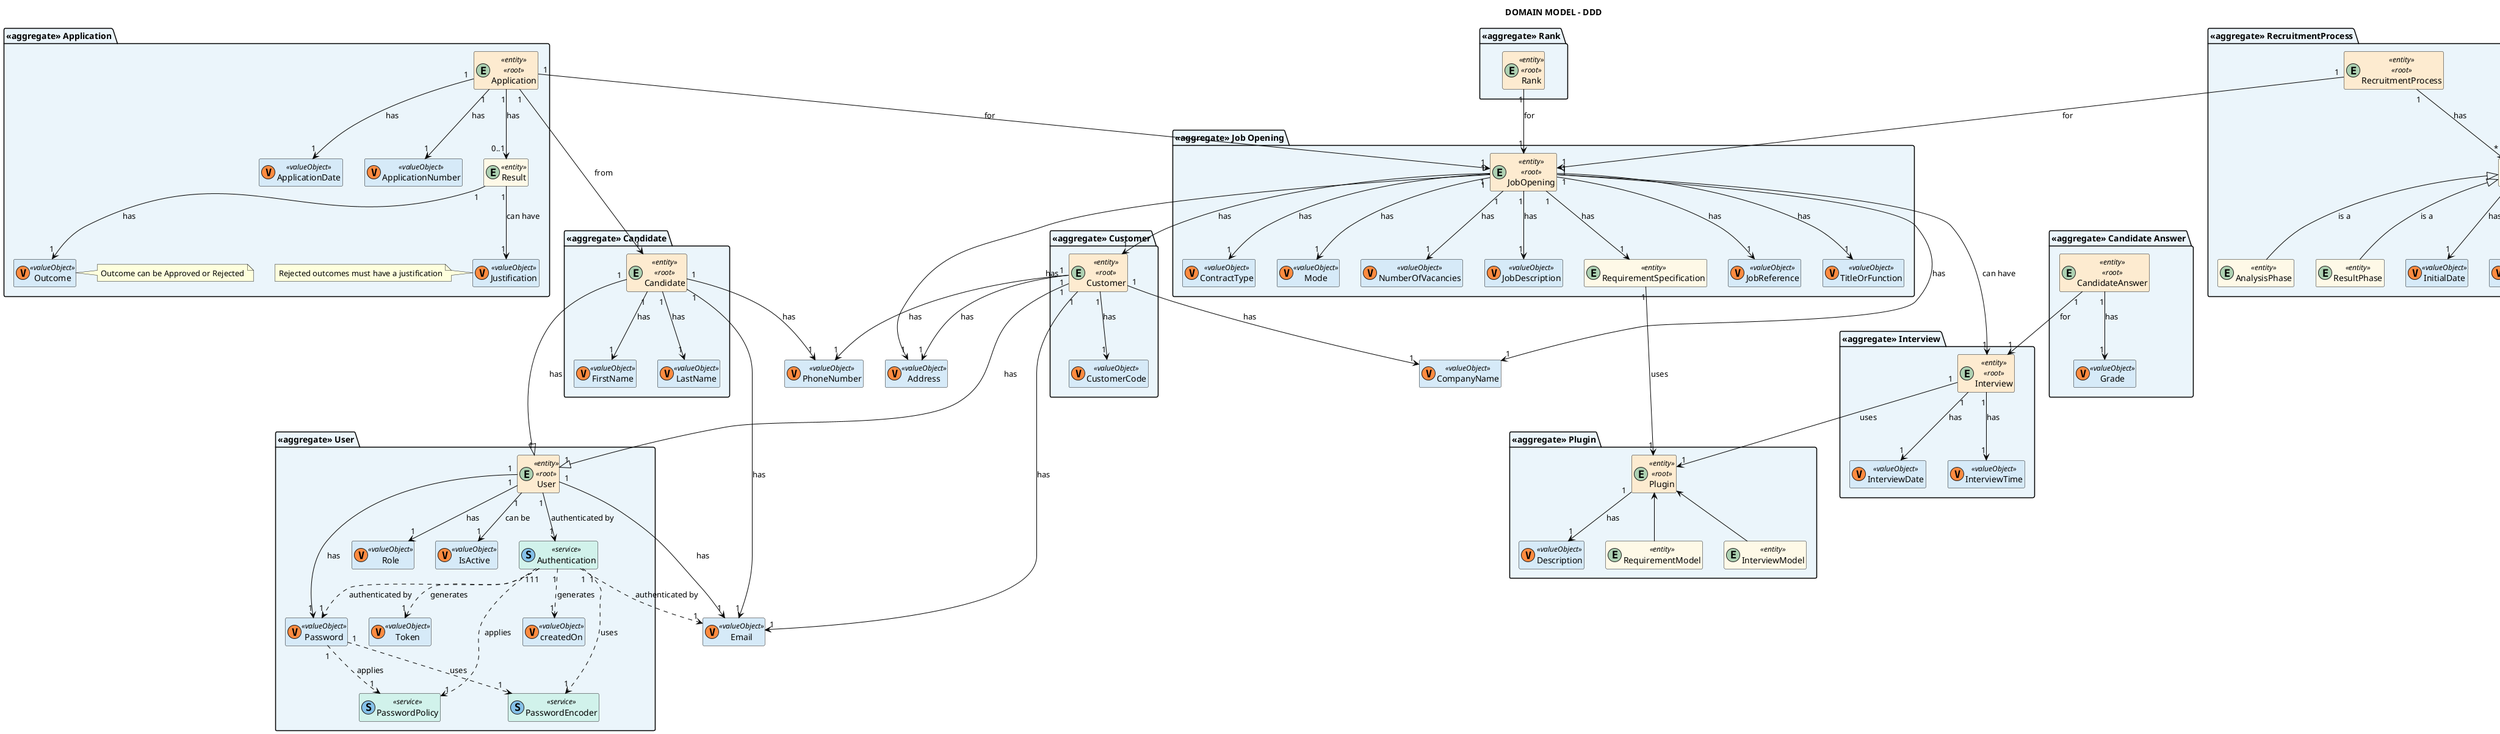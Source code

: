 @startuml domain-model

title DOMAIN MODEL - DDD

hide empty members
'skinparam Linetype ortho

skinparam class {
    BackgroundColor<<valueObject>> #D6EAF8
    BackgroundColor<<root>> #FDEBD0
    BackgroundColor<<service>> #D1F2EB
    BackgroundColor #FEF9E7
    ArrowColor Black
}

skinparam package {
    BackgroundColor #EBF5FB
}

' User Aggregate
package "<<aggregate>> User" {
    entity User <<entity>> <<root>> {}

    class Password <<valueObject>> <<(V, #FF8B40)>> {}
    class Role <<valueObject>> <<(V, #FF8B40)>> {}
    class IsActive <<valueObject>> <<(V, #FF8B40)>> {}

    class Authentication <<service>> <<(S, #85C1E9)>> {}

    class Token <<valueObject>> <<(V, #FF8B40)>> {}
    class createdOn <<valueObject>> <<(V, #FF8B40)>> {}
    class PasswordPolicy <<service>> <<(S, #85C1E9)>> {}
    class PasswordEncoder <<service>> <<(S, #85C1E9)>> {}
}

class PhoneNumber <<valueObject>> <<(V, #FF8B40)>> {}
class Email <<valueObject>> <<(V, #FF8B40)>> {}

' Application Aggregate
package "<<aggregate>> Application" {
    entity Application <<entity>> <<root>> {}
    entity Result <<entity>> {}

    class ApplicationDate <<valueObject>> <<(V, #FF8B40)>> {}
    class ApplicationNumber <<valueObject>> <<(V, #FF8B40)>> {}
    class Outcome <<valueObject>> <<(V, #FF8B40)>> {}
    class Justification <<valueObject>> <<(V, #FF8B40)>> {}

    note right of Outcome: Outcome can be Approved or Rejected
    note left of Justification: Rejected outcomes must have a justification
}

' Rank Aggregate
package "<<aggregate>> Rank" {
    entity Rank <<entity>> <<root>> {}
}


' Candidate Aggregate
package "<<aggregate>> Candidate" {
    entity Candidate <<entity>> <<root>> {}

    class FirstName <<valueObject>> <<(V, #FF8B40)>> {}
    class LastName <<valueObject>> <<(V, #FF8B40)>> {}
}

' Candidate Answer Aggregate
package "<<aggregate>> Candidate Answer" {
    entity CandidateAnswer <<entity>> <<root>> {}

    class Grade <<valueObject>> <<(V, #FF8B40)>> {}
}

' Customer Aggregate
package "<<aggregate>> Customer" {
    entity Customer <<entity>> <<root>> {}

    class CustomerCode <<valueObject>> <<(V, #FF8B40)>> {}
}

class CompanyName <<valueObject>> <<(V, #FF8B40)>> {}

' Job Opening Aggregate
package "<<aggregate>> Job Opening" {
    entity JobOpening <<entity>> <<root>> {}

    class JobReference <<valueObject>> <<(V, #FF8B40)>> {}
    class TitleOrFunction <<valueObject>> <<(V, #FF8B40)>> {}
    class ContractType <<valueObject>> <<(V, #FF8B40)>> {}
    class Mode <<valueObject>> <<(V, #FF8B40)>> {}
    class NumberOfVacancies <<valueObject>> <<(V, #FF8B40)>> {}
    class JobDescription <<valueObject>> <<(V, #FF8B40)>> {}
    entity RequirementSpecification <<entity>> {}
}

class Address <<valueObject>> <<(V, #FF8B40)>> {}

' Interview Aggregate
package "<<aggregate>> Interview" {
    entity Interview <<entity>> <<root>> {}

    class InterviewDate <<valueObject>> <<(V, #FF8B40)>> {}
    class InterviewTime <<valueObject>> <<(V, #FF8B40)>> {}
}


' Plugin Aggregate
package "<<aggregate>> Plugin" {
    entity Plugin <<entity>> <<root>> {}
    entity RequirementModel <<entity>> {}
    entity InterviewModel <<entity>> {}
        
    class Description <<valueObject>> <<(V, #FF8B40)>> {}
}

' RecruitmentProcess Aggregate
package "<<aggregate>> RecruitmentProcess" {
    entity RecruitmentProcess <<entity>> <<root>> {}
    entity Phase <<entity>> {}
    entity ApplicationPhase <<entity>> {}
    entity ScreeningPhase <<entity>> {}
    entity InterviewPhase <<entity>> {}
    entity AnalysisPhase <<entity>> {}
    entity ResultPhase <<entity>> {}
    
    class InitialDate <<valueObject>> <<(V, #FF8B40)>> {}
    class FinalDate <<valueObject>> <<(V, #FF8B40)>> {}
    class State <<valueObject>> <<(V, #FF8B40)>> {}

    note right of State: State can be Opened or Closed
}

' User relationships
User "1" --> "1" Email : has
User "1" --> "1" Password : has
User "1" --> "1" Role : has
User "1" --> "1" IsActive : can be
User "1" --> "1" Authentication : authenticated by

' Authentication relationships
Authentication "1" ..> "1" Email : authenticated by
Authentication "1" ..> "1" Password : authenticated by
Authentication "1" ..> "1" Token : generates
Authentication "1" ..> "1" createdOn : generates
Authentication "1" ..> "1" PasswordPolicy : applies
Authentication "1" ..> "1" PasswordEncoder : uses

' Password relationships
Password "1" ..> "1" PasswordPolicy : applies
Password "1" ..> "1" PasswordEncoder : uses

' Recruitment Process relationships
RecruitmentProcess "1" --> "*" Phase : has
RecruitmentProcess "1" --> "1" JobOpening : for

' Job Opening relationships
JobOpening "1" --> "1" JobReference : has
JobOpening "1" --> "1" TitleOrFunction : has
JobOpening "1" --> "1" ContractType : has
JobOpening "1" --> "1" Mode : has
JobOpening "1" --> "1" Address : has
JobOpening "1" --> "1" CompanyName : has
JobOpening "1" --> "1" NumberOfVacancies : has
JobOpening "1" --> "1" JobDescription : has
JobOpening "1" --> "1" RequirementSpecification: has
JobOpening "1" -down--> "1" Interview : can have

' Plugin relationships
Plugin "1" --> "1" Description : has
Plugin <-down- InterviewModel
Plugin <-down- RequirementModel

' Interview relationships
Interview "1" --> "1" InterviewDate : has
Interview "1" --> "1" InterviewTime : has
Interview "1" --> "1" Plugin : uses

' Result relationships
Result "1" --> "1" Outcome : has
Result "1" --> "1" Justification : can have

' Application relationships
Application "1" --> "1" ApplicationDate : has
Application "1" --> "1" ApplicationNumber : has
Application "1" --> "0..1" Result : has
Application "1" --> "1" JobOpening : for
Application "1" --> "1" Candidate : from

' Customer relationships
Customer "1" --> "1" CustomerCode : has
Customer "1" --> "1" CompanyName : has
Customer "1" --> "1" Address : has
Customer "1" --> "1" Email : has
Customer "1" --> "1" PhoneNumber : has
Customer "1" ---|> "1" User : has

' Job Opening relationships
JobOpening "1" --> "1" Customer : has

' Phase relationships
Phase "1" --> "1" State: has
Phase "1" --> "1" InitialDate: has
Phase "1" --> "1" FinalDate: has

ApplicationPhase -up-|> Phase: is a
ScreeningPhase -up-|> Phase: is a
InterviewPhase -up-|> Phase: is a
AnalysisPhase -up-|> Phase: is a
ResultPhase -up-|> Phase: is a

' Requirement Specification relationships
RequirementSpecification "1" --> "1" Plugin: uses

' Candidate relationships
Candidate "1" --> "1" FirstName : has
Candidate "1" --> "1" LastName : has
Candidate "1" --> "1" PhoneNumber : has
Candidate "1" --> "1" Email : has
Candidate "1" ---|> "1" User : has

' Rank relationships
Rank "1" --> "1" JobOpening : for

' Candidate Answer relationships
CandidateAnswer "1" --> "1" Interview : for
CandidateAnswer "1" --> "1" Grade : has

@enduml